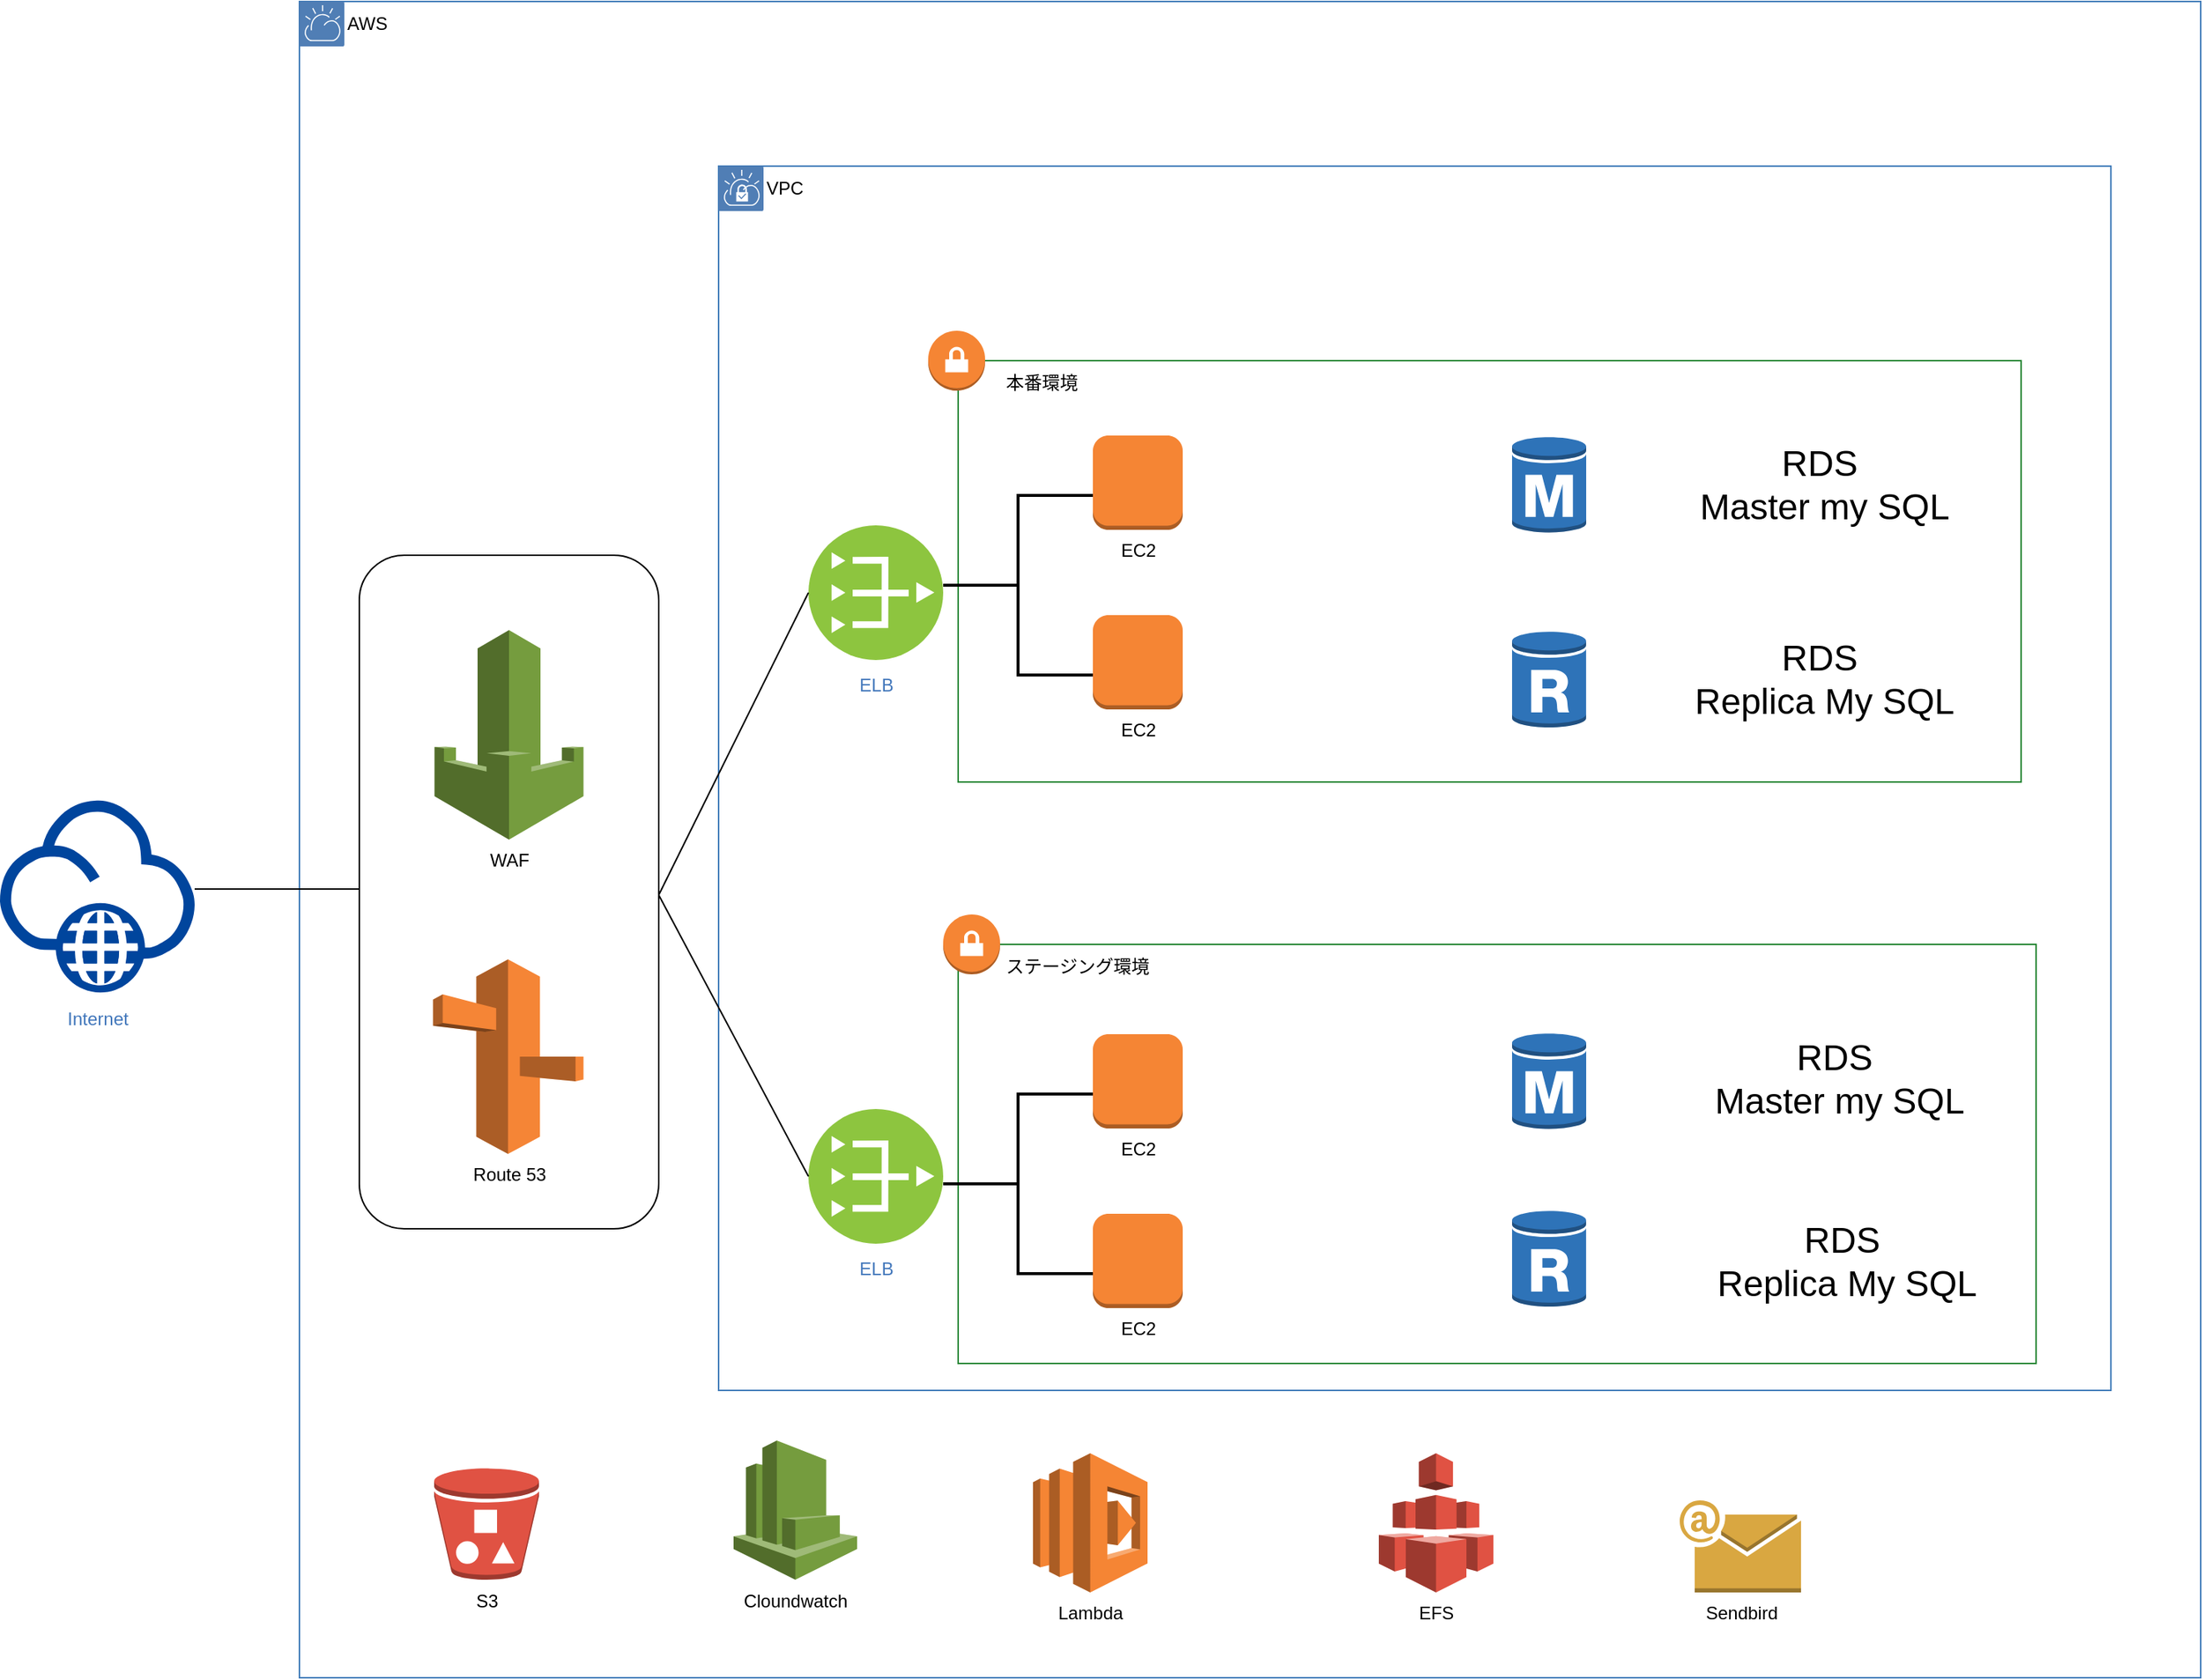 <mxfile version="12.7.1" type="github">
  <diagram id="GNU3i8hCxYjH3E0Nk9u4" name="Page-1">
    <mxGraphModel dx="2702" dy="916" grid="1" gridSize="10" guides="1" tooltips="1" connect="1" arrows="1" fold="1" page="1" pageScale="1" pageWidth="850" pageHeight="1100" math="0" shadow="0">
      <root>
        <mxCell id="0" />
        <mxCell id="1" parent="0" />
        <mxCell id="FXCXVvDxTQtwc45PbP1s-149" value="本番環境" style="swimlane;fontStyle=0;horizontal=1;collapsible=0;startSize=28;swimlaneLine=0;swimlaneFillColor=none;fillColor=none;rounded=0;whiteSpace=wrap;html=1;absoluteArcSize=1;arcSize=12;strokeColor=#2A8838;verticalAlign=top;align=left;spacingLeft=30;spacingTop=1;dashed=0;strokeWidth=1;" parent="1" vertex="1">
          <mxGeometry x="330" y="310" width="710" height="281.5" as="geometry" />
        </mxCell>
        <mxCell id="mle7wP0IT92qCYiC621e-50" value="EC2" style="outlineConnect=0;dashed=0;verticalLabelPosition=bottom;verticalAlign=top;align=center;html=1;shape=mxgraph.aws3.instance;fillColor=#F58534;gradientColor=none;" parent="FXCXVvDxTQtwc45PbP1s-149" vertex="1">
          <mxGeometry x="90" y="170" width="60" height="63" as="geometry" />
        </mxCell>
        <mxCell id="mle7wP0IT92qCYiC621e-60" value="" style="strokeWidth=2;html=1;shape=mxgraph.flowchart.annotation_2;align=left;labelPosition=right;pointerEvents=1;" parent="FXCXVvDxTQtwc45PbP1s-149" vertex="1">
          <mxGeometry x="-10" y="90" width="100" height="120" as="geometry" />
        </mxCell>
        <mxCell id="mle7wP0IT92qCYiC621e-44" value="" style="outlineConnect=0;dashed=0;verticalLabelPosition=bottom;verticalAlign=top;align=center;html=1;shape=mxgraph.aws3.rds_db_instance;fillColor=#2E73B8;gradientColor=none;" parent="FXCXVvDxTQtwc45PbP1s-149" vertex="1">
          <mxGeometry x="370" y="50" width="49.5" height="66" as="geometry" />
        </mxCell>
        <mxCell id="mle7wP0IT92qCYiC621e-46" value="" style="outlineConnect=0;dashed=0;verticalLabelPosition=bottom;verticalAlign=top;align=center;html=1;shape=mxgraph.aws3.rds_db_instance_read_replica;fillColor=#2E73B8;gradientColor=none;" parent="FXCXVvDxTQtwc45PbP1s-149" vertex="1">
          <mxGeometry x="370" y="180" width="49.5" height="66" as="geometry" />
        </mxCell>
        <mxCell id="mle7wP0IT92qCYiC621e-69" value="&lt;font style=&quot;font-size: 24px&quot;&gt;RDS&lt;br&gt;&amp;nbsp;Master my SQL&lt;/font&gt;" style="text;html=1;align=center;verticalAlign=middle;resizable=0;points=[];autosize=1;" parent="FXCXVvDxTQtwc45PbP1s-149" vertex="1">
          <mxGeometry x="480" y="63" width="190" height="40" as="geometry" />
        </mxCell>
        <mxCell id="mle7wP0IT92qCYiC621e-73" value="&lt;font style=&quot;font-size: 24px&quot;&gt;RDS&lt;br&gt;&amp;nbsp;Replica My SQL&lt;/font&gt;" style="text;html=1;align=center;verticalAlign=middle;resizable=0;points=[];autosize=1;" parent="FXCXVvDxTQtwc45PbP1s-149" vertex="1">
          <mxGeometry x="475" y="193" width="200" height="40" as="geometry" />
        </mxCell>
        <mxCell id="FXCXVvDxTQtwc45PbP1s-170" value="AWS" style="swimlane;fontStyle=0;horizontal=1;collapsible=0;startSize=28;swimlaneLine=0;swimlaneFillColor=none;fillColor=none;rounded=0;whiteSpace=wrap;html=1;absoluteArcSize=1;arcSize=12;strokeColor=#417CB9;verticalAlign=top;align=left;spacingLeft=30;spacingTop=1;dashed=0;strokeWidth=1;" parent="1" vertex="1">
          <mxGeometry x="-110" y="70" width="1270" height="1120" as="geometry" />
        </mxCell>
        <mxCell id="FXCXVvDxTQtwc45PbP1s-171" value="" style="aspect=fixed;perimeter=ellipsePerimeter;html=1;align=center;shadow=0;dashed=0;fontColor=#4277BB;labelBackgroundColor=#ffffff;fontSize=12;spacingTop=3;image;image=img/lib/ibm/vpc/CloudTag.svg;part=1;" parent="FXCXVvDxTQtwc45PbP1s-170" vertex="1">
          <mxGeometry width="30" height="30" as="geometry" />
        </mxCell>
        <mxCell id="FXCXVvDxTQtwc45PbP1s-161" value="VPC" style="swimlane;fontStyle=0;horizontal=1;collapsible=0;startSize=28;swimlaneLine=0;swimlaneFillColor=none;fillColor=none;rounded=0;whiteSpace=wrap;html=1;absoluteArcSize=1;arcSize=12;strokeColor=#417CB9;verticalAlign=top;align=left;spacingLeft=30;spacingTop=1;dashed=0;strokeWidth=1;" parent="FXCXVvDxTQtwc45PbP1s-170" vertex="1">
          <mxGeometry x="280" y="110" width="930" height="818" as="geometry" />
        </mxCell>
        <mxCell id="FXCXVvDxTQtwc45PbP1s-162" value="" style="aspect=fixed;perimeter=ellipsePerimeter;html=1;align=center;shadow=0;dashed=0;fontColor=#4277BB;labelBackgroundColor=#ffffff;fontSize=12;spacingTop=3;image;image=img/lib/ibm/vpc/VPCTag.svg;part=1;" parent="FXCXVvDxTQtwc45PbP1s-161" vertex="1">
          <mxGeometry width="30" height="30" as="geometry" />
        </mxCell>
        <mxCell id="FXCXVvDxTQtwc45PbP1s-96" value="ELB" style="aspect=fixed;perimeter=ellipsePerimeter;html=1;align=center;shadow=0;dashed=0;fontColor=#4277BB;labelBackgroundColor=#ffffff;fontSize=12;spacingTop=3;image;image=img/lib/ibm/vpc/PublicGateway.svg;" parent="FXCXVvDxTQtwc45PbP1s-161" vertex="1">
          <mxGeometry x="60" y="240" width="90" height="90" as="geometry" />
        </mxCell>
        <mxCell id="FXCXVvDxTQtwc45PbP1s-147" value="ステージング環境" style="swimlane;fontStyle=0;horizontal=1;collapsible=0;startSize=28;swimlaneLine=0;swimlaneFillColor=none;fillColor=none;rounded=0;whiteSpace=wrap;html=1;absoluteArcSize=1;arcSize=12;strokeColor=#2A8838;verticalAlign=top;align=left;spacingLeft=30;spacingTop=1;dashed=0;strokeWidth=1;" parent="FXCXVvDxTQtwc45PbP1s-161" vertex="1">
          <mxGeometry x="160" y="520" width="720" height="280" as="geometry" />
        </mxCell>
        <mxCell id="mle7wP0IT92qCYiC621e-52" value="EC2" style="outlineConnect=0;dashed=0;verticalLabelPosition=bottom;verticalAlign=top;align=center;html=1;shape=mxgraph.aws3.instance;fillColor=#F58534;gradientColor=none;" parent="FXCXVvDxTQtwc45PbP1s-147" vertex="1">
          <mxGeometry x="90" y="180" width="60" height="63" as="geometry" />
        </mxCell>
        <mxCell id="mle7wP0IT92qCYiC621e-51" value="EC2" style="outlineConnect=0;dashed=0;verticalLabelPosition=bottom;verticalAlign=top;align=center;html=1;shape=mxgraph.aws3.instance;fillColor=#F58534;gradientColor=none;" parent="FXCXVvDxTQtwc45PbP1s-147" vertex="1">
          <mxGeometry x="90" y="60" width="60" height="63" as="geometry" />
        </mxCell>
        <mxCell id="mle7wP0IT92qCYiC621e-62" value="" style="strokeWidth=2;html=1;shape=mxgraph.flowchart.annotation_2;align=left;labelPosition=right;pointerEvents=1;" parent="FXCXVvDxTQtwc45PbP1s-147" vertex="1">
          <mxGeometry x="-10" y="100" width="100" height="120" as="geometry" />
        </mxCell>
        <mxCell id="mle7wP0IT92qCYiC621e-45" value="" style="outlineConnect=0;dashed=0;verticalLabelPosition=bottom;verticalAlign=top;align=center;html=1;shape=mxgraph.aws3.rds_db_instance;fillColor=#2E73B8;gradientColor=none;" parent="FXCXVvDxTQtwc45PbP1s-147" vertex="1">
          <mxGeometry x="370" y="58.5" width="49.5" height="66" as="geometry" />
        </mxCell>
        <mxCell id="mle7wP0IT92qCYiC621e-47" value="" style="outlineConnect=0;dashed=0;verticalLabelPosition=bottom;verticalAlign=top;align=center;html=1;shape=mxgraph.aws3.rds_db_instance_read_replica;fillColor=#2E73B8;gradientColor=none;" parent="FXCXVvDxTQtwc45PbP1s-147" vertex="1">
          <mxGeometry x="370" y="177" width="49.5" height="66" as="geometry" />
        </mxCell>
        <mxCell id="mle7wP0IT92qCYiC621e-71" value="&lt;font style=&quot;font-size: 24px&quot;&gt;RDS&lt;br&gt;&amp;nbsp;Master my SQL&lt;/font&gt;" style="text;html=1;align=center;verticalAlign=middle;resizable=0;points=[];autosize=1;" parent="FXCXVvDxTQtwc45PbP1s-147" vertex="1">
          <mxGeometry x="490" y="70" width="190" height="40" as="geometry" />
        </mxCell>
        <mxCell id="mle7wP0IT92qCYiC621e-72" value="&lt;font style=&quot;font-size: 24px&quot;&gt;RDS&lt;br&gt;&amp;nbsp;Replica My SQL&lt;/font&gt;" style="text;html=1;align=center;verticalAlign=middle;resizable=0;points=[];autosize=1;" parent="FXCXVvDxTQtwc45PbP1s-147" vertex="1">
          <mxGeometry x="490" y="191.5" width="200" height="40" as="geometry" />
        </mxCell>
        <mxCell id="mle7wP0IT92qCYiC621e-11" value="ELB" style="aspect=fixed;perimeter=ellipsePerimeter;html=1;align=center;shadow=0;dashed=0;fontColor=#4277BB;labelBackgroundColor=#ffffff;fontSize=12;spacingTop=3;image;image=img/lib/ibm/vpc/PublicGateway.svg;" parent="FXCXVvDxTQtwc45PbP1s-161" vertex="1">
          <mxGeometry x="60" y="630" width="90" height="90" as="geometry" />
        </mxCell>
        <mxCell id="mle7wP0IT92qCYiC621e-48" value="EC2" style="outlineConnect=0;dashed=0;verticalLabelPosition=bottom;verticalAlign=top;align=center;html=1;shape=mxgraph.aws3.instance;fillColor=#F58534;gradientColor=none;" parent="FXCXVvDxTQtwc45PbP1s-161" vertex="1">
          <mxGeometry x="250" y="180" width="60" height="63" as="geometry" />
        </mxCell>
        <mxCell id="mle7wP0IT92qCYiC621e-57" value="" style="endArrow=none;html=1;entryX=0;entryY=0.5;entryDx=0;entryDy=0;" parent="FXCXVvDxTQtwc45PbP1s-161" target="FXCXVvDxTQtwc45PbP1s-96" edge="1">
          <mxGeometry width="50" height="50" relative="1" as="geometry">
            <mxPoint x="-40" y="487" as="sourcePoint" />
            <mxPoint x="10" y="437" as="targetPoint" />
          </mxGeometry>
        </mxCell>
        <mxCell id="mle7wP0IT92qCYiC621e-58" value="" style="endArrow=none;html=1;entryX=0;entryY=0.5;entryDx=0;entryDy=0;" parent="FXCXVvDxTQtwc45PbP1s-161" target="mle7wP0IT92qCYiC621e-11" edge="1">
          <mxGeometry width="50" height="50" relative="1" as="geometry">
            <mxPoint x="-40" y="487" as="sourcePoint" />
            <mxPoint x="10" y="437" as="targetPoint" />
          </mxGeometry>
        </mxCell>
        <mxCell id="DGDNv-w1i0frMR48nOAc-2" value="" style="outlineConnect=0;dashed=0;verticalLabelPosition=bottom;verticalAlign=top;align=center;html=1;shape=mxgraph.aws3.vpn_gateway;fillColor=#F58534;gradientColor=none;" vertex="1" parent="FXCXVvDxTQtwc45PbP1s-161">
          <mxGeometry x="140" y="110" width="38" height="40" as="geometry" />
        </mxCell>
        <mxCell id="mle7wP0IT92qCYiC621e-32" value="Cloundwatch" style="outlineConnect=0;dashed=0;verticalLabelPosition=bottom;verticalAlign=top;align=center;html=1;shape=mxgraph.aws3.cloudwatch;fillColor=#759C3E;gradientColor=none;" parent="FXCXVvDxTQtwc45PbP1s-170" vertex="1">
          <mxGeometry x="290" y="961.5" width="82.5" height="93" as="geometry" />
        </mxCell>
        <mxCell id="mle7wP0IT92qCYiC621e-33" value="Sendbird" style="outlineConnect=0;dashed=0;verticalLabelPosition=bottom;verticalAlign=top;align=center;html=1;shape=mxgraph.aws3.email;fillColor=#D9A741;gradientColor=none;" parent="FXCXVvDxTQtwc45PbP1s-170" vertex="1">
          <mxGeometry x="922" y="1001.5" width="81" height="61.5" as="geometry" />
        </mxCell>
        <mxCell id="mle7wP0IT92qCYiC621e-40" value="" style="shape=ext;rounded=1;html=1;whiteSpace=wrap;" parent="FXCXVvDxTQtwc45PbP1s-170" vertex="1">
          <mxGeometry x="40" y="370" width="200" height="450" as="geometry" />
        </mxCell>
        <mxCell id="mle7wP0IT92qCYiC621e-39" value="WAF" style="outlineConnect=0;dashed=0;verticalLabelPosition=bottom;verticalAlign=top;align=center;html=1;shape=mxgraph.aws3.waf;fillColor=#759C3E;gradientColor=none;" parent="FXCXVvDxTQtwc45PbP1s-170" vertex="1">
          <mxGeometry x="90.25" y="420" width="99.5" height="140" as="geometry" />
        </mxCell>
        <mxCell id="mle7wP0IT92qCYiC621e-37" value="Route 53" style="outlineConnect=0;dashed=0;verticalLabelPosition=bottom;verticalAlign=top;align=center;html=1;shape=mxgraph.aws3.route_53;fillColor=#F58536;gradientColor=none;" parent="FXCXVvDxTQtwc45PbP1s-170" vertex="1">
          <mxGeometry x="89.25" y="640" width="100.5" height="130" as="geometry" />
        </mxCell>
        <mxCell id="mle7wP0IT92qCYiC621e-41" value="S3" style="outlineConnect=0;dashed=0;verticalLabelPosition=bottom;verticalAlign=top;align=center;html=1;shape=mxgraph.aws3.bucket_with_objects;fillColor=#E05243;gradientColor=none;" parent="FXCXVvDxTQtwc45PbP1s-170" vertex="1">
          <mxGeometry x="90" y="980" width="70" height="74.5" as="geometry" />
        </mxCell>
        <mxCell id="mle7wP0IT92qCYiC621e-42" value="Lambda" style="outlineConnect=0;dashed=0;verticalLabelPosition=bottom;verticalAlign=top;align=center;html=1;shape=mxgraph.aws3.lambda;fillColor=#F58534;gradientColor=none;" parent="FXCXVvDxTQtwc45PbP1s-170" vertex="1">
          <mxGeometry x="490" y="970" width="76.5" height="93" as="geometry" />
        </mxCell>
        <mxCell id="mle7wP0IT92qCYiC621e-55" value="EFS" style="outlineConnect=0;dashed=0;verticalLabelPosition=bottom;verticalAlign=top;align=center;html=1;shape=mxgraph.aws3.efs;fillColor=#E05243;gradientColor=none;" parent="FXCXVvDxTQtwc45PbP1s-170" vertex="1">
          <mxGeometry x="721" y="970" width="76.5" height="93" as="geometry" />
        </mxCell>
        <mxCell id="mle7wP0IT92qCYiC621e-56" value="" style="endArrow=none;html=1;" parent="FXCXVvDxTQtwc45PbP1s-170" edge="1">
          <mxGeometry width="50" height="50" relative="1" as="geometry">
            <mxPoint x="-70" y="593" as="sourcePoint" />
            <mxPoint x="40" y="593" as="targetPoint" />
          </mxGeometry>
        </mxCell>
        <mxCell id="FXCXVvDxTQtwc45PbP1s-94" value="Internet" style="aspect=fixed;perimeter=ellipsePerimeter;html=1;align=center;shadow=0;dashed=0;fontColor=#4277BB;labelBackgroundColor=#ffffff;fontSize=12;spacingTop=3;image;image=img/lib/ibm/vpc/Internet.svg;" parent="1" vertex="1">
          <mxGeometry x="-310" y="603" width="130" height="130" as="geometry" />
        </mxCell>
        <mxCell id="mle7wP0IT92qCYiC621e-4" value="&lt;span style=&quot;color: rgba(0 , 0 , 0 , 0) ; font-family: monospace ; font-size: 0px&quot;&gt;%3CmxGraphModel%3E%3Croot%3E%3CmxCell%20id%3D%220%22%2F%3E%3CmxCell%20id%3D%221%22%20parent%3D%220%22%2F%3E%3CmxCell%20id%3D%222%22%20value%3D%22ELB%22%20style%3D%22aspect%3Dfixed%3Bperimeter%3DellipsePerimeter%3Bhtml%3D1%3Balign%3Dcenter%3Bshadow%3D0%3Bdashed%3D0%3BfontColor%3D%234277BB%3BlabelBackgroundColor%3D%23ffffff%3BfontSize%3D12%3BspacingTop%3D3%3Bimage%3Bimage%3Dimg%2Flib%2Fibm%2Fvpc%2FPublicGateway.svg%3B%22%20vertex%3D%221%22%20parent%3D%221%22%3E%3CmxGeometry%20x%3D%22288.5%22%20y%3D%22379.5%22%20width%3D%2260%22%20height%3D%2260%22%20as%3D%22geometry%22%2F%3E%3C%2FmxCell%3E%3C%2Froot%3E%3C%2FmxGraphModel%3E&lt;/span&gt;" style="text;html=1;align=center;verticalAlign=middle;resizable=0;points=[];autosize=1;" parent="1" vertex="1">
          <mxGeometry x="303" y="564" width="20" height="20" as="geometry" />
        </mxCell>
        <mxCell id="mle7wP0IT92qCYiC621e-10" value="&lt;span style=&quot;color: rgba(0 , 0 , 0 , 0) ; font-family: monospace ; font-size: 0px&quot;&gt;%3CmxGraphModel%3E%3Croot%3E%3CmxCell%20id%3D%220%22%2F%3E%3CmxCell%20id%3D%221%22%20parent%3D%220%22%2F%3E%3CmxCell%20id%3D%222%22%20value%3D%22ELB%22%20style%3D%22aspect%3Dfixed%3Bperimeter%3DellipsePerimeter%3Bhtml%3D1%3Balign%3Dcenter%3Bshadow%3D0%3Bdashed%3D0%3BfontColor%3D%234277BB%3BlabelBackgroundColor%3D%23ffffff%3BfontSize%3D12%3BspacingTop%3D3%3Bimage%3Bimage%3Dimg%2Flib%2Fibm%2Fvpc%2FPublicGateway.svg%3B%22%20vertex%3D%221%22%20parent%3D%221%22%3E%3CmxGeometry%20x%3D%22288.5%22%20y%3D%22379.5%22%20width%3D%2260%22%20height%3D%2260%22%20as%3D%22geometry%22%2F%3E%3C%2FmxCell%3E%3C%2Froot%3E%3C%2FmxGraphModel%3E&lt;/span&gt;" style="text;html=1;align=center;verticalAlign=middle;resizable=0;points=[];autosize=1;" parent="1" vertex="1">
          <mxGeometry x="134" y="989" width="20" height="20" as="geometry" />
        </mxCell>
        <mxCell id="DGDNv-w1i0frMR48nOAc-3" value="" style="outlineConnect=0;dashed=0;verticalLabelPosition=bottom;verticalAlign=top;align=center;html=1;shape=mxgraph.aws3.vpn_gateway;fillColor=#F58534;gradientColor=none;" vertex="1" parent="1">
          <mxGeometry x="320" y="680" width="38" height="40" as="geometry" />
        </mxCell>
        <mxCell id="FXCXVvDxTQtwc45PbP1s-115" value="Icons" style="" parent="0" />
      </root>
    </mxGraphModel>
  </diagram>
</mxfile>
